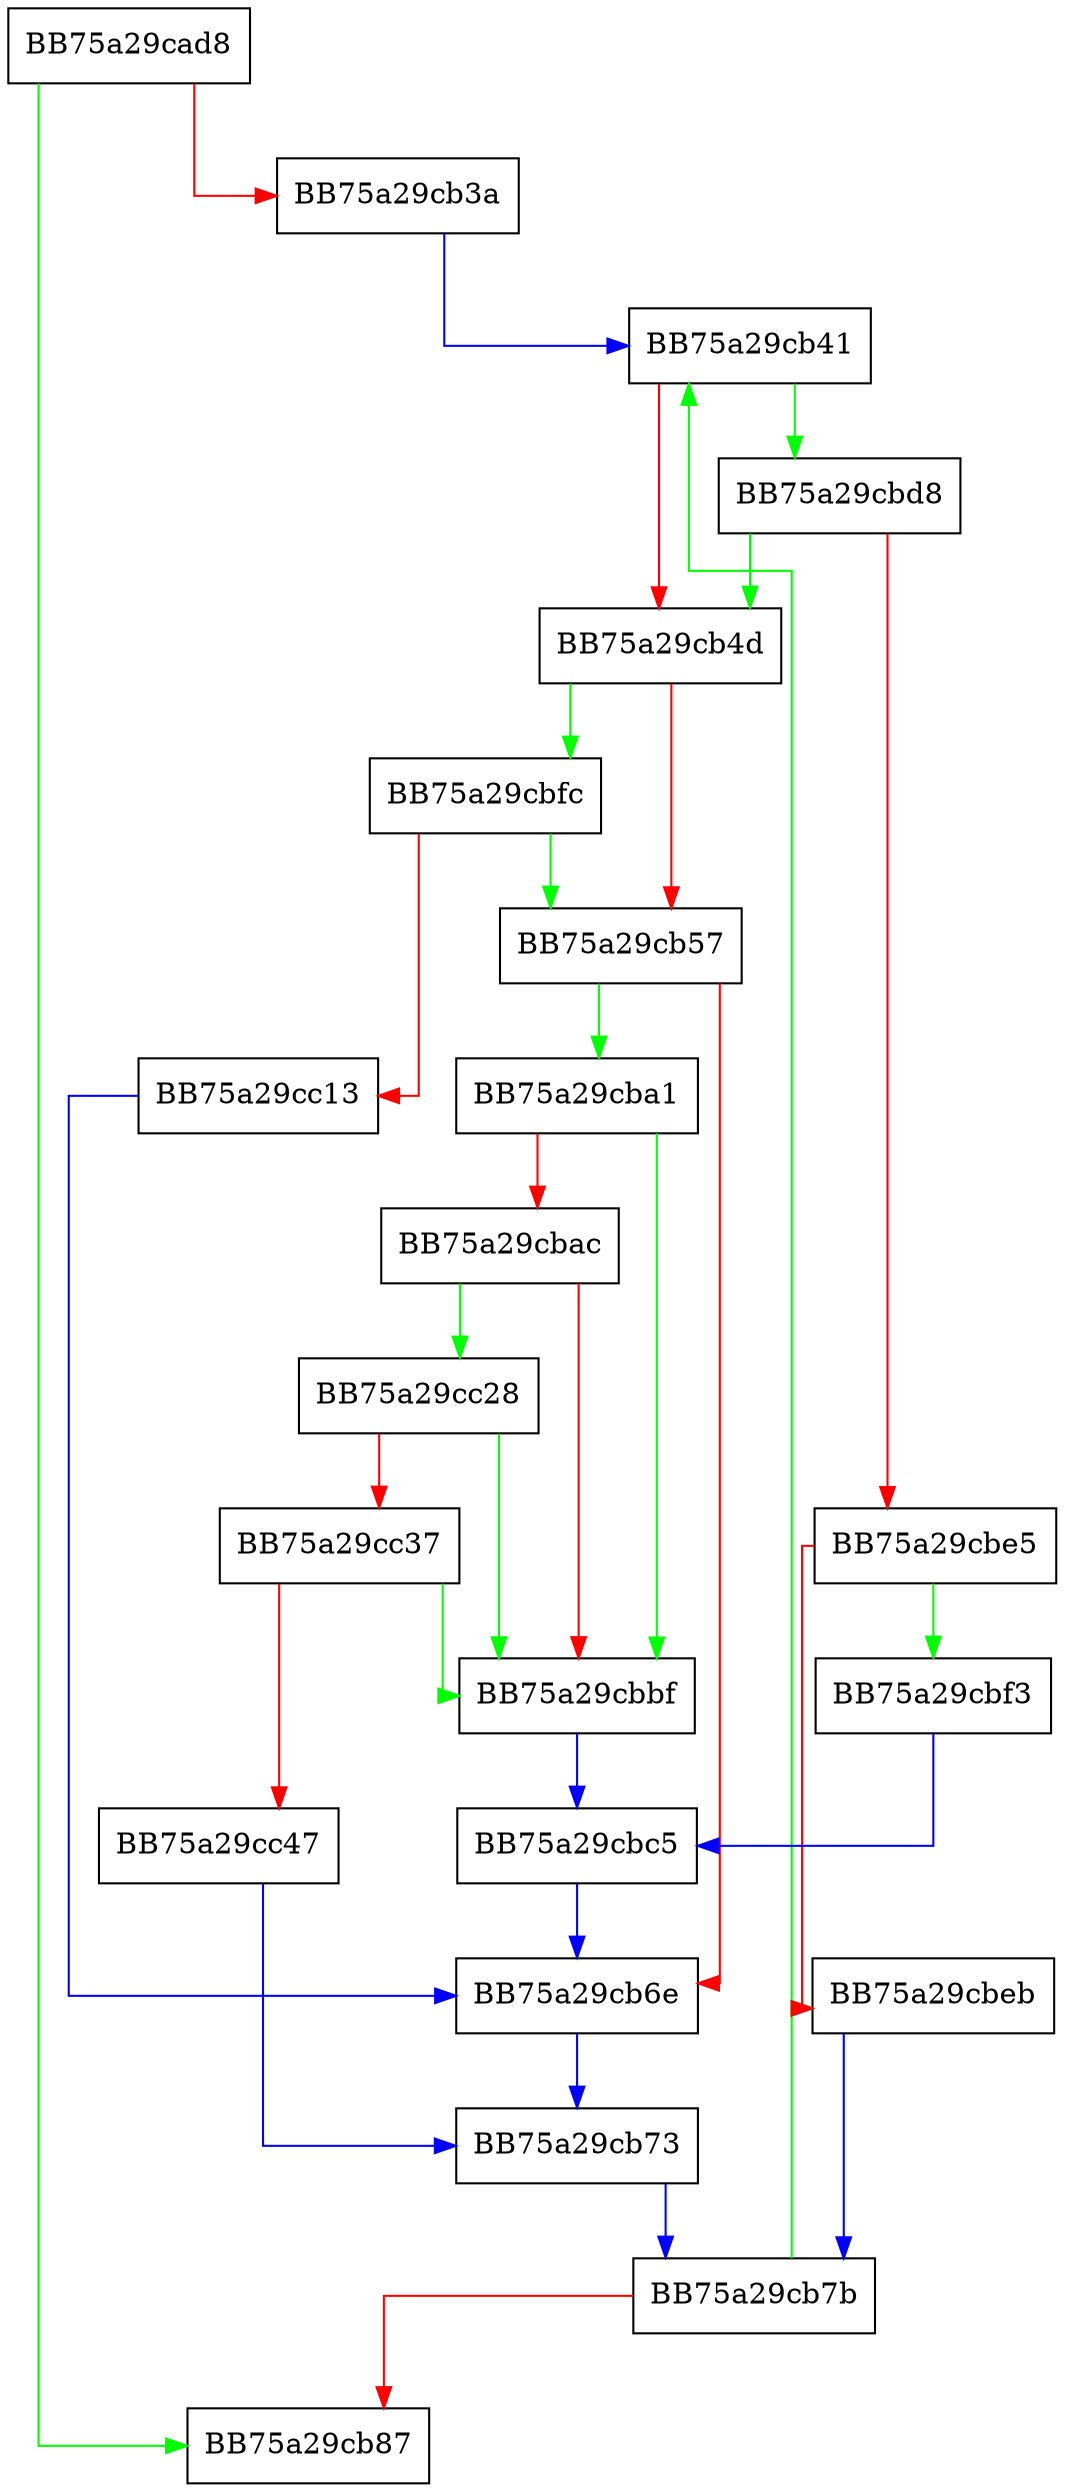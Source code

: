 digraph sqlite3ExprCodeExprList {
  node [shape="box"];
  graph [splines=ortho];
  BB75a29cad8 -> BB75a29cb87 [color="green"];
  BB75a29cad8 -> BB75a29cb3a [color="red"];
  BB75a29cb3a -> BB75a29cb41 [color="blue"];
  BB75a29cb41 -> BB75a29cbd8 [color="green"];
  BB75a29cb41 -> BB75a29cb4d [color="red"];
  BB75a29cb4d -> BB75a29cbfc [color="green"];
  BB75a29cb4d -> BB75a29cb57 [color="red"];
  BB75a29cb57 -> BB75a29cba1 [color="green"];
  BB75a29cb57 -> BB75a29cb6e [color="red"];
  BB75a29cb6e -> BB75a29cb73 [color="blue"];
  BB75a29cb73 -> BB75a29cb7b [color="blue"];
  BB75a29cb7b -> BB75a29cb41 [color="green"];
  BB75a29cb7b -> BB75a29cb87 [color="red"];
  BB75a29cba1 -> BB75a29cbbf [color="green"];
  BB75a29cba1 -> BB75a29cbac [color="red"];
  BB75a29cbac -> BB75a29cc28 [color="green"];
  BB75a29cbac -> BB75a29cbbf [color="red"];
  BB75a29cbbf -> BB75a29cbc5 [color="blue"];
  BB75a29cbc5 -> BB75a29cb6e [color="blue"];
  BB75a29cbd8 -> BB75a29cb4d [color="green"];
  BB75a29cbd8 -> BB75a29cbe5 [color="red"];
  BB75a29cbe5 -> BB75a29cbf3 [color="green"];
  BB75a29cbe5 -> BB75a29cbeb [color="red"];
  BB75a29cbeb -> BB75a29cb7b [color="blue"];
  BB75a29cbf3 -> BB75a29cbc5 [color="blue"];
  BB75a29cbfc -> BB75a29cb57 [color="green"];
  BB75a29cbfc -> BB75a29cc13 [color="red"];
  BB75a29cc13 -> BB75a29cb6e [color="blue"];
  BB75a29cc28 -> BB75a29cbbf [color="green"];
  BB75a29cc28 -> BB75a29cc37 [color="red"];
  BB75a29cc37 -> BB75a29cbbf [color="green"];
  BB75a29cc37 -> BB75a29cc47 [color="red"];
  BB75a29cc47 -> BB75a29cb73 [color="blue"];
}